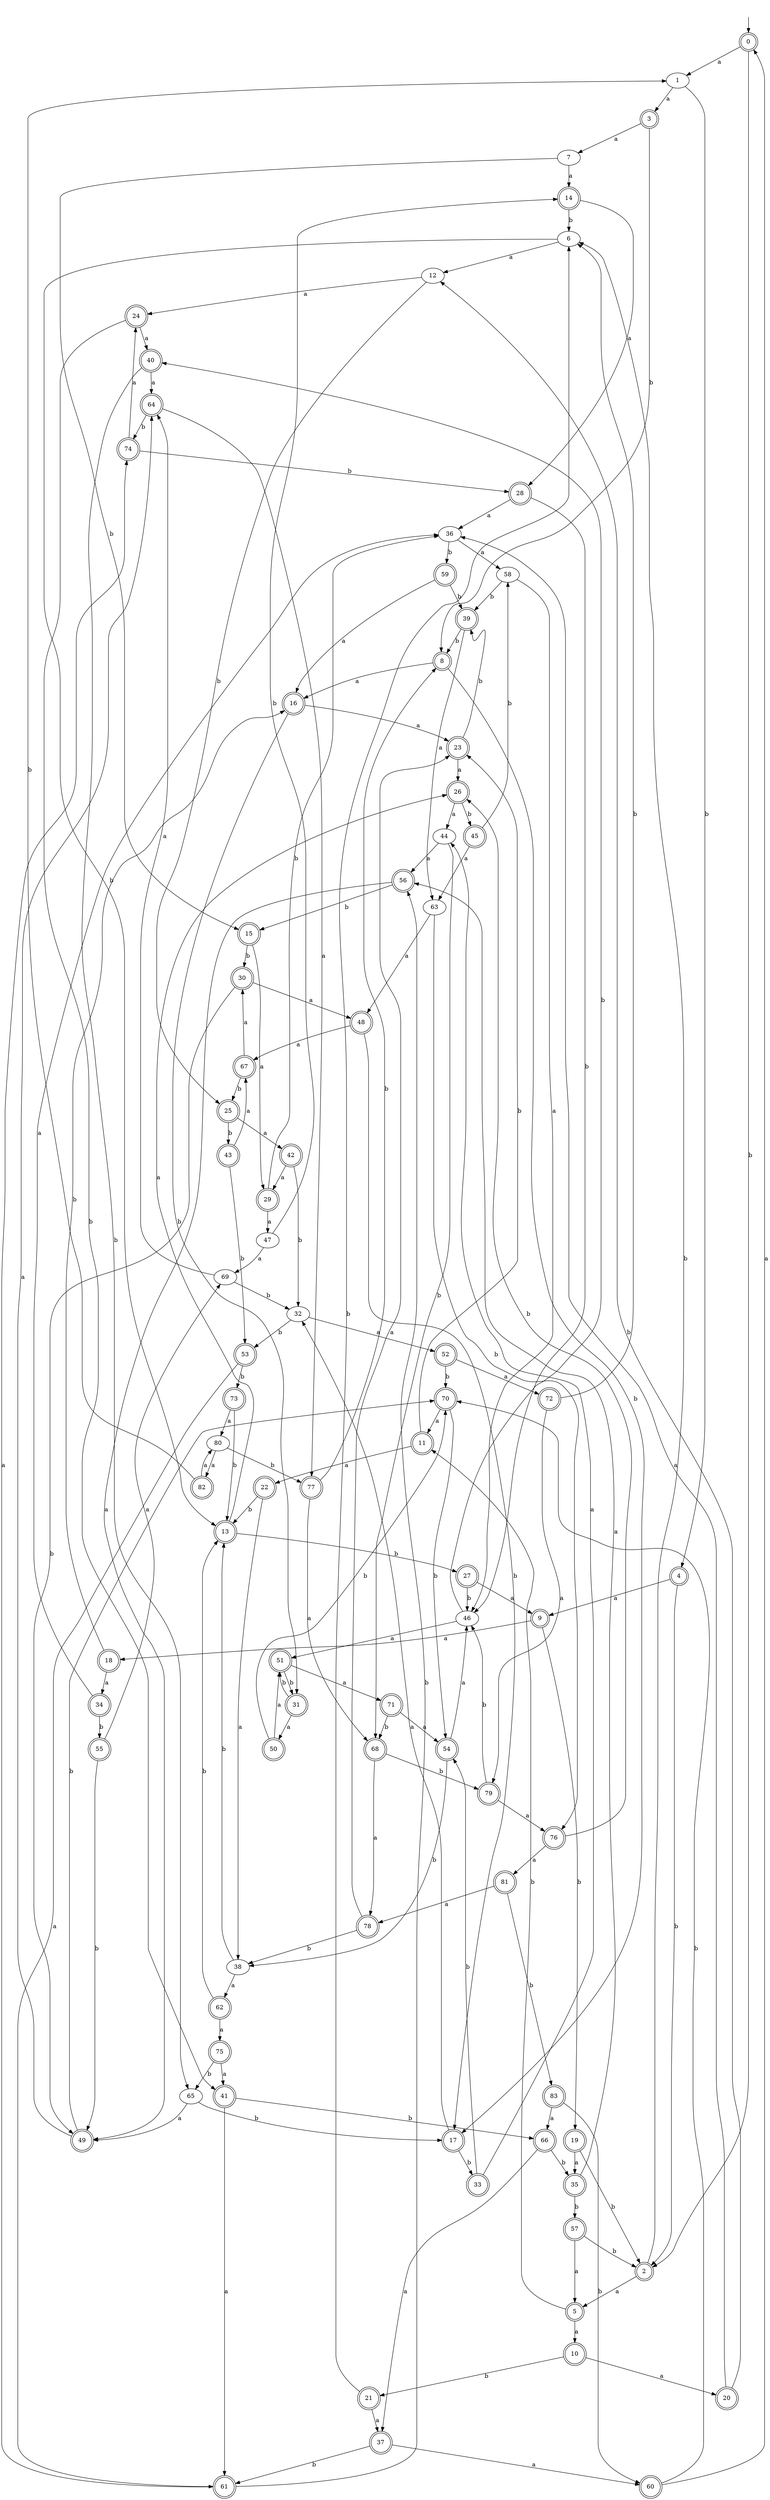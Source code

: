 digraph RandomDFA {
  __start0 [label="", shape=none];
  __start0 -> 0 [label=""];
  0 [shape=circle] [shape=doublecircle]
  0 -> 1 [label="a"]
  0 -> 2 [label="b"]
  1
  1 -> 3 [label="a"]
  1 -> 4 [label="b"]
  2 [shape=doublecircle]
  2 -> 5 [label="a"]
  2 -> 6 [label="b"]
  3 [shape=doublecircle]
  3 -> 7 [label="a"]
  3 -> 8 [label="b"]
  4 [shape=doublecircle]
  4 -> 9 [label="a"]
  4 -> 2 [label="b"]
  5 [shape=doublecircle]
  5 -> 10 [label="a"]
  5 -> 11 [label="b"]
  6
  6 -> 12 [label="a"]
  6 -> 13 [label="b"]
  7
  7 -> 14 [label="a"]
  7 -> 15 [label="b"]
  8 [shape=doublecircle]
  8 -> 16 [label="a"]
  8 -> 17 [label="b"]
  9 [shape=doublecircle]
  9 -> 18 [label="a"]
  9 -> 19 [label="b"]
  10 [shape=doublecircle]
  10 -> 20 [label="a"]
  10 -> 21 [label="b"]
  11 [shape=doublecircle]
  11 -> 22 [label="a"]
  11 -> 23 [label="b"]
  12
  12 -> 24 [label="a"]
  12 -> 25 [label="b"]
  13 [shape=doublecircle]
  13 -> 26 [label="a"]
  13 -> 27 [label="b"]
  14 [shape=doublecircle]
  14 -> 28 [label="a"]
  14 -> 6 [label="b"]
  15 [shape=doublecircle]
  15 -> 29 [label="a"]
  15 -> 30 [label="b"]
  16 [shape=doublecircle]
  16 -> 23 [label="a"]
  16 -> 31 [label="b"]
  17 [shape=doublecircle]
  17 -> 32 [label="a"]
  17 -> 33 [label="b"]
  18 [shape=doublecircle]
  18 -> 34 [label="a"]
  18 -> 16 [label="b"]
  19 [shape=doublecircle]
  19 -> 35 [label="a"]
  19 -> 2 [label="b"]
  20 [shape=doublecircle]
  20 -> 36 [label="a"]
  20 -> 12 [label="b"]
  21 [shape=doublecircle]
  21 -> 37 [label="a"]
  21 -> 6 [label="b"]
  22 [shape=doublecircle]
  22 -> 38 [label="a"]
  22 -> 13 [label="b"]
  23 [shape=doublecircle]
  23 -> 26 [label="a"]
  23 -> 39 [label="b"]
  24 [shape=doublecircle]
  24 -> 40 [label="a"]
  24 -> 41 [label="b"]
  25 [shape=doublecircle]
  25 -> 42 [label="a"]
  25 -> 43 [label="b"]
  26 [shape=doublecircle]
  26 -> 44 [label="a"]
  26 -> 45 [label="b"]
  27 [shape=doublecircle]
  27 -> 9 [label="a"]
  27 -> 46 [label="b"]
  28 [shape=doublecircle]
  28 -> 36 [label="a"]
  28 -> 46 [label="b"]
  29 [shape=doublecircle]
  29 -> 47 [label="a"]
  29 -> 36 [label="b"]
  30 [shape=doublecircle]
  30 -> 48 [label="a"]
  30 -> 49 [label="b"]
  31 [shape=doublecircle]
  31 -> 50 [label="a"]
  31 -> 51 [label="b"]
  32
  32 -> 52 [label="a"]
  32 -> 53 [label="b"]
  33 [shape=doublecircle]
  33 -> 44 [label="a"]
  33 -> 54 [label="b"]
  34 [shape=doublecircle]
  34 -> 36 [label="a"]
  34 -> 55 [label="b"]
  35 [shape=doublecircle]
  35 -> 56 [label="a"]
  35 -> 57 [label="b"]
  36
  36 -> 58 [label="a"]
  36 -> 59 [label="b"]
  37 [shape=doublecircle]
  37 -> 60 [label="a"]
  37 -> 61 [label="b"]
  38
  38 -> 62 [label="a"]
  38 -> 13 [label="b"]
  39 [shape=doublecircle]
  39 -> 63 [label="a"]
  39 -> 8 [label="b"]
  40 [shape=doublecircle]
  40 -> 64 [label="a"]
  40 -> 65 [label="b"]
  41 [shape=doublecircle]
  41 -> 61 [label="a"]
  41 -> 66 [label="b"]
  42 [shape=doublecircle]
  42 -> 29 [label="a"]
  42 -> 32 [label="b"]
  43 [shape=doublecircle]
  43 -> 67 [label="a"]
  43 -> 53 [label="b"]
  44
  44 -> 56 [label="a"]
  44 -> 68 [label="b"]
  45 [shape=doublecircle]
  45 -> 63 [label="a"]
  45 -> 58 [label="b"]
  46
  46 -> 51 [label="a"]
  46 -> 40 [label="b"]
  47
  47 -> 69 [label="a"]
  47 -> 14 [label="b"]
  48 [shape=doublecircle]
  48 -> 67 [label="a"]
  48 -> 17 [label="b"]
  49 [shape=doublecircle]
  49 -> 64 [label="a"]
  49 -> 70 [label="b"]
  50 [shape=doublecircle]
  50 -> 51 [label="a"]
  50 -> 70 [label="b"]
  51 [shape=doublecircle]
  51 -> 71 [label="a"]
  51 -> 31 [label="b"]
  52 [shape=doublecircle]
  52 -> 72 [label="a"]
  52 -> 70 [label="b"]
  53 [shape=doublecircle]
  53 -> 61 [label="a"]
  53 -> 73 [label="b"]
  54 [shape=doublecircle]
  54 -> 46 [label="a"]
  54 -> 38 [label="b"]
  55 [shape=doublecircle]
  55 -> 69 [label="a"]
  55 -> 49 [label="b"]
  56 [shape=doublecircle]
  56 -> 49 [label="a"]
  56 -> 15 [label="b"]
  57 [shape=doublecircle]
  57 -> 5 [label="a"]
  57 -> 2 [label="b"]
  58
  58 -> 46 [label="a"]
  58 -> 39 [label="b"]
  59 [shape=doublecircle]
  59 -> 16 [label="a"]
  59 -> 39 [label="b"]
  60 [shape=doublecircle]
  60 -> 0 [label="a"]
  60 -> 70 [label="b"]
  61 [shape=doublecircle]
  61 -> 74 [label="a"]
  61 -> 56 [label="b"]
  62 [shape=doublecircle]
  62 -> 75 [label="a"]
  62 -> 13 [label="b"]
  63
  63 -> 48 [label="a"]
  63 -> 76 [label="b"]
  64 [shape=doublecircle]
  64 -> 77 [label="a"]
  64 -> 74 [label="b"]
  65
  65 -> 49 [label="a"]
  65 -> 17 [label="b"]
  66 [shape=doublecircle]
  66 -> 37 [label="a"]
  66 -> 35 [label="b"]
  67 [shape=doublecircle]
  67 -> 30 [label="a"]
  67 -> 25 [label="b"]
  68 [shape=doublecircle]
  68 -> 78 [label="a"]
  68 -> 79 [label="b"]
  69
  69 -> 64 [label="a"]
  69 -> 32 [label="b"]
  70 [shape=doublecircle]
  70 -> 11 [label="a"]
  70 -> 54 [label="b"]
  71 [shape=doublecircle]
  71 -> 54 [label="a"]
  71 -> 68 [label="b"]
  72 [shape=doublecircle]
  72 -> 79 [label="a"]
  72 -> 6 [label="b"]
  73 [shape=doublecircle]
  73 -> 80 [label="a"]
  73 -> 13 [label="b"]
  74 [shape=doublecircle]
  74 -> 24 [label="a"]
  74 -> 28 [label="b"]
  75 [shape=doublecircle]
  75 -> 41 [label="a"]
  75 -> 65 [label="b"]
  76 [shape=doublecircle]
  76 -> 81 [label="a"]
  76 -> 26 [label="b"]
  77 [shape=doublecircle]
  77 -> 68 [label="a"]
  77 -> 8 [label="b"]
  78 [shape=doublecircle]
  78 -> 23 [label="a"]
  78 -> 38 [label="b"]
  79 [shape=doublecircle]
  79 -> 76 [label="a"]
  79 -> 46 [label="b"]
  80
  80 -> 82 [label="a"]
  80 -> 77 [label="b"]
  81 [shape=doublecircle]
  81 -> 78 [label="a"]
  81 -> 83 [label="b"]
  82 [shape=doublecircle]
  82 -> 80 [label="a"]
  82 -> 1 [label="b"]
  83 [shape=doublecircle]
  83 -> 66 [label="a"]
  83 -> 60 [label="b"]
}
